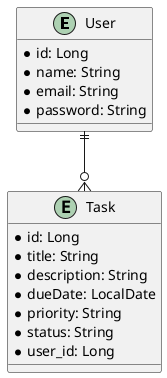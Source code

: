 @startuml
entity User {
    * id: Long
    * name: String
    * email: String
    * password: String
}

entity Task {
    * id: Long
    * title: String
    * description: String
    * dueDate: LocalDate
    * priority: String
    * status: String
    * user_id: Long
}

User ||--o{ Task
@enduml
